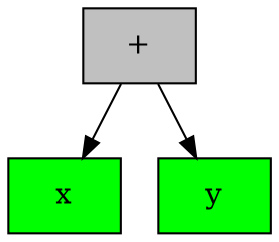 digraph G {
1 [style = filled, label="+", shape = box, fillcolor="grey"];
1->6;
6 [style = filled, label="x", shape = box, fillcolor="green"];
1->7;
7 [style = filled, label="y", shape = box, fillcolor="green"];

}
